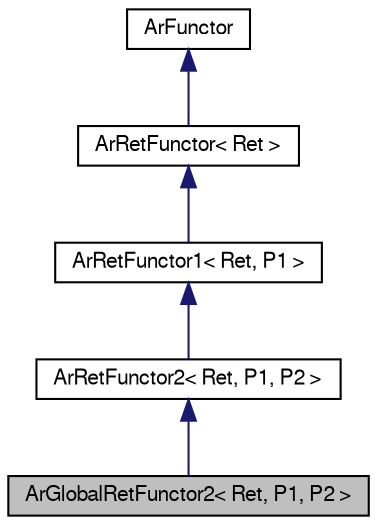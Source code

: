 digraph G
{
  edge [fontname="FreeSans",fontsize=10,labelfontname="FreeSans",labelfontsize=10];
  node [fontname="FreeSans",fontsize=10,shape=record];
  Node1 [label="ArGlobalRetFunctor2\< Ret, P1, P2 \>",height=0.2,width=0.4,color="black", fillcolor="grey75", style="filled" fontcolor="black"];
  Node2 -> Node1 [dir=back,color="midnightblue",fontsize=10,style="solid",fontname="FreeSans"];
  Node2 [label="ArRetFunctor2\< Ret, P1, P2 \>",height=0.2,width=0.4,color="black", fillcolor="white", style="filled",URL="$classArRetFunctor2.html",tooltip="Base class for functors with a return value with 2 parameters."];
  Node3 -> Node2 [dir=back,color="midnightblue",fontsize=10,style="solid",fontname="FreeSans"];
  Node3 [label="ArRetFunctor1\< Ret, P1 \>",height=0.2,width=0.4,color="black", fillcolor="white", style="filled",URL="$classArRetFunctor1.html",tooltip="Base class for functors with a return value with 1 parameter."];
  Node4 -> Node3 [dir=back,color="midnightblue",fontsize=10,style="solid",fontname="FreeSans"];
  Node4 [label="ArRetFunctor\< Ret \>",height=0.2,width=0.4,color="black", fillcolor="white", style="filled",URL="$classArRetFunctor.html",tooltip="Base class for functors with a return value."];
  Node5 -> Node4 [dir=back,color="midnightblue",fontsize=10,style="solid",fontname="FreeSans"];
  Node5 [label="ArFunctor",height=0.2,width=0.4,color="black", fillcolor="white", style="filled",URL="$classArFunctor.html",tooltip="Base class for functors."];
}
